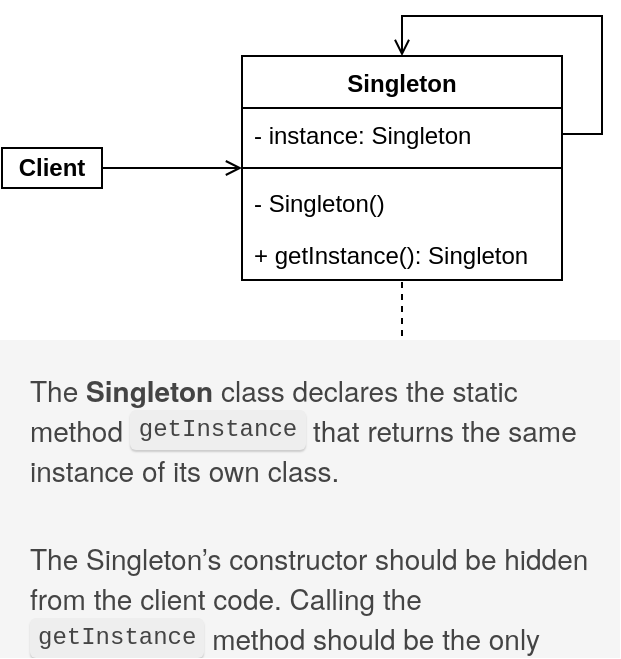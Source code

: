 <mxfile version="28.2.3" pages="5">
  <diagram id="KdSE2J40EWwMUwx4Qs2O" name="Singleton">
    <mxGraphModel dx="1240" dy="799" grid="1" gridSize="10" guides="1" tooltips="1" connect="1" arrows="1" fold="1" page="1" pageScale="1" pageWidth="900" pageHeight="1600" math="0" shadow="0">
      <root>
        <mxCell id="0" />
        <mxCell id="1" parent="0" />
        <mxCell id="AvMqp5Yw8GYI4uXTebXp-5" value="Singleton" style="swimlane;fontStyle=1;align=center;verticalAlign=top;childLayout=stackLayout;horizontal=1;startSize=26;horizontalStack=0;resizeParent=1;resizeParentMax=0;resizeLast=0;collapsible=1;marginBottom=0;whiteSpace=wrap;html=1;" vertex="1" parent="1">
          <mxGeometry x="340" y="280" width="160" height="112" as="geometry" />
        </mxCell>
        <mxCell id="AvMqp5Yw8GYI4uXTebXp-10" style="edgeStyle=orthogonalEdgeStyle;rounded=0;orthogonalLoop=1;jettySize=auto;html=1;endArrow=open;endFill=0;" edge="1" parent="AvMqp5Yw8GYI4uXTebXp-5" source="AvMqp5Yw8GYI4uXTebXp-6" target="AvMqp5Yw8GYI4uXTebXp-5">
          <mxGeometry relative="1" as="geometry">
            <Array as="points">
              <mxPoint x="180" y="39" />
              <mxPoint x="180" y="-20" />
              <mxPoint x="80" y="-20" />
            </Array>
          </mxGeometry>
        </mxCell>
        <mxCell id="AvMqp5Yw8GYI4uXTebXp-6" value="- instance: Singleton" style="text;strokeColor=none;fillColor=none;align=left;verticalAlign=top;spacingLeft=4;spacingRight=4;overflow=hidden;rotatable=0;points=[[0,0.5],[1,0.5]];portConstraint=eastwest;whiteSpace=wrap;html=1;" vertex="1" parent="AvMqp5Yw8GYI4uXTebXp-5">
          <mxGeometry y="26" width="160" height="26" as="geometry" />
        </mxCell>
        <mxCell id="AvMqp5Yw8GYI4uXTebXp-7" value="" style="line;strokeWidth=1;fillColor=none;align=left;verticalAlign=middle;spacingTop=-1;spacingLeft=3;spacingRight=3;rotatable=0;labelPosition=right;points=[];portConstraint=eastwest;strokeColor=inherit;" vertex="1" parent="AvMqp5Yw8GYI4uXTebXp-5">
          <mxGeometry y="52" width="160" height="8" as="geometry" />
        </mxCell>
        <mxCell id="AvMqp5Yw8GYI4uXTebXp-8" value="- Singleton()" style="text;strokeColor=none;fillColor=none;align=left;verticalAlign=top;spacingLeft=4;spacingRight=4;overflow=hidden;rotatable=0;points=[[0,0.5],[1,0.5]];portConstraint=eastwest;whiteSpace=wrap;html=1;" vertex="1" parent="AvMqp5Yw8GYI4uXTebXp-5">
          <mxGeometry y="60" width="160" height="26" as="geometry" />
        </mxCell>
        <mxCell id="AvMqp5Yw8GYI4uXTebXp-9" value="+ getInstance(): Singleton" style="text;strokeColor=none;fillColor=none;align=left;verticalAlign=top;spacingLeft=4;spacingRight=4;overflow=hidden;rotatable=0;points=[[0,0.5],[1,0.5]];portConstraint=eastwest;whiteSpace=wrap;html=1;" vertex="1" parent="AvMqp5Yw8GYI4uXTebXp-5">
          <mxGeometry y="86" width="160" height="26" as="geometry" />
        </mxCell>
        <mxCell id="pf--DzeuEkR69PJQJ0VW-2" style="edgeStyle=orthogonalEdgeStyle;rounded=0;orthogonalLoop=1;jettySize=auto;html=1;endArrow=open;endFill=0;" edge="1" parent="1" source="pf--DzeuEkR69PJQJ0VW-1" target="AvMqp5Yw8GYI4uXTebXp-5">
          <mxGeometry relative="1" as="geometry" />
        </mxCell>
        <mxCell id="pf--DzeuEkR69PJQJ0VW-1" value="&lt;b&gt;Client&lt;/b&gt;" style="html=1;whiteSpace=wrap;" vertex="1" parent="1">
          <mxGeometry x="220" y="326" width="50" height="20" as="geometry" />
        </mxCell>
        <mxCell id="ZHpcVGLYr2Zq8XDoRQ4J-2" style="edgeStyle=orthogonalEdgeStyle;rounded=0;orthogonalLoop=1;jettySize=auto;html=1;dashed=1;endArrow=none;endFill=0;" edge="1" parent="1" source="ZHpcVGLYr2Zq8XDoRQ4J-1" target="AvMqp5Yw8GYI4uXTebXp-9">
          <mxGeometry relative="1" as="geometry">
            <Array as="points">
              <mxPoint x="420" y="410" />
              <mxPoint x="420" y="410" />
            </Array>
          </mxGeometry>
        </mxCell>
        <mxCell id="ZHpcVGLYr2Zq8XDoRQ4J-1" value="&lt;b&gt;if&lt;/b&gt;(instance==&lt;b&gt;null&lt;/b&gt;) {&lt;div&gt;&amp;nbsp; //Note: if you&#39;re creating an&amp;nbsp; &amp;nbsp; //app with multithreading&amp;nbsp; &amp;nbsp; &amp;nbsp; &amp;nbsp; //support, you should place&amp;nbsp; &amp;nbsp; //a thread lock here.&lt;/div&gt;&lt;div&gt;&amp;nbsp; instance=&lt;b&gt;new &lt;/b&gt;Singleton()&lt;/div&gt;&lt;div&gt;}&lt;/div&gt;&lt;div&gt;&lt;b&gt;return &lt;/b&gt;instance&lt;/div&gt;" style="shape=note;whiteSpace=wrap;html=1;backgroundOutline=1;darkOpacity=0.05;size=16;align=left;" vertex="1" parent="1">
          <mxGeometry x="340" y="450" width="160" height="130" as="geometry" />
        </mxCell>
        <mxCell id="ZHpcVGLYr2Zq8XDoRQ4J-3" value="&lt;ol style=&quot;box-sizing: border-box; margin: 0px; padding: 0px; font-size: 14px; line-height: 20px; list-style: none; counter-reset: my-badass-counter 0; color: rgb(68, 68, 68); font-family: &amp;quot;PT Sans&amp;quot;, &amp;quot;Helvetica Neue&amp;quot;, Arial, sans-serif; font-style: normal; font-variant-ligatures: normal; font-variant-caps: normal; font-weight: 400; letter-spacing: normal; orphans: 2; text-align: left; text-indent: 0px; text-transform: none; widows: 2; word-spacing: 0px; -webkit-text-stroke-width: 0px; white-space: normal; background-color: rgb(255, 255, 255); text-decoration-thickness: initial; text-decoration-style: initial; text-decoration-color: initial;&quot;&gt;&lt;li style=&quot;box-sizing: border-box; left: 0px; top: 170px; width: 310px; margin: 0px; position: absolute; background: rgb(245, 245, 245); opacity: 1; transition: opacity 0.5s; padding: 15px;&quot; class=&quot;struct-li1&quot;&gt;&lt;p style=&quot;box-sizing: border-box; margin: 0px 0px 1.5rem;&quot;&gt;The&lt;span&gt;&amp;nbsp;&lt;/span&gt;&lt;strong style=&quot;box-sizing: border-box; font-weight: bolder;&quot;&gt;Singleton&lt;/strong&gt;&lt;span&gt;&amp;nbsp;&lt;/span&gt;class declares the static method&lt;span&gt;&amp;nbsp;&lt;/span&gt;&lt;code style=&quot;box-sizing: border-box; font-family: Menlo, &amp;quot;Fira Code&amp;quot;, Monaco, Consolas, &amp;quot;Courier New&amp;quot;, monospace; font-size: 0.75rem; line-height: 1.25rem; font-variant-ligatures: none; padding: 0px 0.25rem; color: rgb(68, 68, 68); border-radius: 3px; white-space: pre; vertical-align: text-top; background: rgb(238, 238, 238); word-break: keep-all; overflow-wrap: normal; display: inline-block; box-shadow: rgb(204, 204, 204) 0px 1px 1px;&quot;&gt;getInstance&lt;/code&gt;&lt;span&gt;&amp;nbsp;&lt;/span&gt;that returns the same instance of its own class.&lt;/p&gt;&lt;p style=&quot;box-sizing: border-box; margin: 1.5rem 0px 0px;&quot;&gt;The Singleton’s constructor should be hidden from the client code. Calling the&lt;span&gt;&amp;nbsp;&lt;/span&gt;&lt;code style=&quot;box-sizing: border-box; font-family: Menlo, &amp;quot;Fira Code&amp;quot;, Monaco, Consolas, &amp;quot;Courier New&amp;quot;, monospace; font-size: 0.75rem; line-height: 1.25rem; font-variant-ligatures: none; padding: 0px 0.25rem; color: rgb(68, 68, 68); border-radius: 3px; white-space: pre; vertical-align: text-top; background: rgb(238, 238, 238); word-break: keep-all; overflow-wrap: normal; display: inline-block; box-shadow: rgb(204, 204, 204) 0px 1px 1px;&quot;&gt;getInstance&lt;/code&gt;&lt;span&gt;&amp;nbsp;&lt;/span&gt;method should be the only way of getting the Singleton object.&lt;/p&gt;&lt;/li&gt;&lt;/ol&gt;" style="text;whiteSpace=wrap;html=1;" vertex="1" parent="1">
          <mxGeometry x="260" y="520" width="30" height="20" as="geometry" />
        </mxCell>
      </root>
    </mxGraphModel>
  </diagram>
  <diagram name="Factory Method" id="1bSf70Xb57m88bU0hGH6">
    <mxGraphModel dx="1488" dy="959" grid="1" gridSize="10" guides="1" tooltips="1" connect="1" arrows="1" fold="1" page="1" pageScale="1" pageWidth="900" pageHeight="1600" math="0" shadow="0">
      <root>
        <mxCell id="0" />
        <mxCell id="1" parent="0" />
        <mxCell id="4KdJjeXR975HyZ6SooDI-1" value="Creator" style="swimlane;fontStyle=1;align=center;verticalAlign=top;childLayout=stackLayout;horizontal=1;startSize=26;horizontalStack=0;resizeParent=1;resizeParentMax=0;resizeLast=0;collapsible=1;marginBottom=0;whiteSpace=wrap;html=1;" parent="1" vertex="1">
          <mxGeometry x="320" y="370" width="160" height="112" as="geometry" />
        </mxCell>
        <mxCell id="4KdJjeXR975HyZ6SooDI-2" value="..." style="text;strokeColor=none;fillColor=none;align=left;verticalAlign=top;spacingLeft=4;spacingRight=4;overflow=hidden;rotatable=0;points=[[0,0.5],[1,0.5]];portConstraint=eastwest;whiteSpace=wrap;html=1;" parent="4KdJjeXR975HyZ6SooDI-1" vertex="1">
          <mxGeometry y="26" width="160" height="26" as="geometry" />
        </mxCell>
        <mxCell id="4KdJjeXR975HyZ6SooDI-3" value="" style="line;strokeWidth=1;fillColor=none;align=left;verticalAlign=middle;spacingTop=-1;spacingLeft=3;spacingRight=3;rotatable=0;labelPosition=right;points=[];portConstraint=eastwest;strokeColor=inherit;" parent="4KdJjeXR975HyZ6SooDI-1" vertex="1">
          <mxGeometry y="52" width="160" height="8" as="geometry" />
        </mxCell>
        <mxCell id="4KdJjeXR975HyZ6SooDI-4" value="+ someOperation()" style="text;strokeColor=none;fillColor=none;align=left;verticalAlign=top;spacingLeft=4;spacingRight=4;overflow=hidden;rotatable=0;points=[[0,0.5],[1,0.5]];portConstraint=eastwest;whiteSpace=wrap;html=1;" parent="4KdJjeXR975HyZ6SooDI-1" vertex="1">
          <mxGeometry y="60" width="160" height="26" as="geometry" />
        </mxCell>
        <mxCell id="4KdJjeXR975HyZ6SooDI-5" value="+ createProduct(): Product" style="text;strokeColor=none;fillColor=none;align=left;verticalAlign=top;spacingLeft=4;spacingRight=4;overflow=hidden;rotatable=0;points=[[0,0.5],[1,0.5]];portConstraint=eastwest;whiteSpace=wrap;html=1;" parent="4KdJjeXR975HyZ6SooDI-1" vertex="1">
          <mxGeometry y="86" width="160" height="26" as="geometry" />
        </mxCell>
        <mxCell id="4KdJjeXR975HyZ6SooDI-6" value="&lt;p style=&quot;margin:0px;margin-top:4px;text-align:center;&quot;&gt;&lt;i&gt;&amp;lt;&amp;lt;Interface&amp;gt;&amp;gt;&lt;/i&gt;&lt;br&gt;&lt;b&gt;Product&lt;/b&gt;&lt;/p&gt;&lt;hr size=&quot;1&quot; style=&quot;border-style:solid;&quot;&gt;&lt;p style=&quot;margin:0px;margin-left:4px;&quot;&gt;+ doStuff()&lt;/p&gt;" style="verticalAlign=top;align=left;overflow=fill;html=1;whiteSpace=wrap;" parent="1" vertex="1">
          <mxGeometry x="670" y="374" width="80" height="70" as="geometry" />
        </mxCell>
        <mxCell id="4KdJjeXR975HyZ6SooDI-7" style="edgeStyle=orthogonalEdgeStyle;rounded=0;orthogonalLoop=1;jettySize=auto;html=1;endArrow=block;endFill=0;" parent="1" source="4KdJjeXR975HyZ6SooDI-8" target="4KdJjeXR975HyZ6SooDI-1" edge="1">
          <mxGeometry relative="1" as="geometry" />
        </mxCell>
        <mxCell id="4KdJjeXR975HyZ6SooDI-8" value="ConcreteCreatorA" style="swimlane;fontStyle=1;align=center;verticalAlign=top;childLayout=stackLayout;horizontal=1;startSize=26;horizontalStack=0;resizeParent=1;resizeParentMax=0;resizeLast=0;collapsible=1;marginBottom=0;whiteSpace=wrap;html=1;" parent="1" vertex="1">
          <mxGeometry x="205" y="560" width="160" height="86" as="geometry" />
        </mxCell>
        <mxCell id="4KdJjeXR975HyZ6SooDI-9" value="..." style="text;strokeColor=none;fillColor=none;align=left;verticalAlign=top;spacingLeft=4;spacingRight=4;overflow=hidden;rotatable=0;points=[[0,0.5],[1,0.5]];portConstraint=eastwest;whiteSpace=wrap;html=1;" parent="4KdJjeXR975HyZ6SooDI-8" vertex="1">
          <mxGeometry y="26" width="160" height="26" as="geometry" />
        </mxCell>
        <mxCell id="4KdJjeXR975HyZ6SooDI-10" value="" style="line;strokeWidth=1;fillColor=none;align=left;verticalAlign=middle;spacingTop=-1;spacingLeft=3;spacingRight=3;rotatable=0;labelPosition=right;points=[];portConstraint=eastwest;strokeColor=inherit;" parent="4KdJjeXR975HyZ6SooDI-8" vertex="1">
          <mxGeometry y="52" width="160" height="8" as="geometry" />
        </mxCell>
        <mxCell id="4KdJjeXR975HyZ6SooDI-11" value="+ createProduct(): Product" style="text;strokeColor=none;fillColor=none;align=left;verticalAlign=top;spacingLeft=4;spacingRight=4;overflow=hidden;rotatable=0;points=[[0,0.5],[1,0.5]];portConstraint=eastwest;whiteSpace=wrap;html=1;" parent="4KdJjeXR975HyZ6SooDI-8" vertex="1">
          <mxGeometry y="60" width="160" height="26" as="geometry" />
        </mxCell>
        <mxCell id="4KdJjeXR975HyZ6SooDI-12" style="edgeStyle=orthogonalEdgeStyle;rounded=0;orthogonalLoop=1;jettySize=auto;html=1;endArrow=block;endFill=0;" parent="1" source="4KdJjeXR975HyZ6SooDI-13" target="4KdJjeXR975HyZ6SooDI-1" edge="1">
          <mxGeometry relative="1" as="geometry" />
        </mxCell>
        <mxCell id="4KdJjeXR975HyZ6SooDI-13" value="ConcreteCreatorB" style="swimlane;fontStyle=1;align=center;verticalAlign=top;childLayout=stackLayout;horizontal=1;startSize=26;horizontalStack=0;resizeParent=1;resizeParentMax=0;resizeLast=0;collapsible=1;marginBottom=0;whiteSpace=wrap;html=1;" parent="1" vertex="1">
          <mxGeometry x="435" y="560" width="160" height="86" as="geometry" />
        </mxCell>
        <mxCell id="4KdJjeXR975HyZ6SooDI-14" value="..." style="text;strokeColor=none;fillColor=none;align=left;verticalAlign=top;spacingLeft=4;spacingRight=4;overflow=hidden;rotatable=0;points=[[0,0.5],[1,0.5]];portConstraint=eastwest;whiteSpace=wrap;html=1;" parent="4KdJjeXR975HyZ6SooDI-13" vertex="1">
          <mxGeometry y="26" width="160" height="26" as="geometry" />
        </mxCell>
        <mxCell id="4KdJjeXR975HyZ6SooDI-15" value="" style="line;strokeWidth=1;fillColor=none;align=left;verticalAlign=middle;spacingTop=-1;spacingLeft=3;spacingRight=3;rotatable=0;labelPosition=right;points=[];portConstraint=eastwest;strokeColor=inherit;" parent="4KdJjeXR975HyZ6SooDI-13" vertex="1">
          <mxGeometry y="52" width="160" height="8" as="geometry" />
        </mxCell>
        <mxCell id="4KdJjeXR975HyZ6SooDI-16" value="+ createProduct(): Product" style="text;strokeColor=none;fillColor=none;align=left;verticalAlign=top;spacingLeft=4;spacingRight=4;overflow=hidden;rotatable=0;points=[[0,0.5],[1,0.5]];portConstraint=eastwest;whiteSpace=wrap;html=1;" parent="4KdJjeXR975HyZ6SooDI-13" vertex="1">
          <mxGeometry y="60" width="160" height="26" as="geometry" />
        </mxCell>
        <mxCell id="4KdJjeXR975HyZ6SooDI-17" style="edgeStyle=orthogonalEdgeStyle;rounded=0;orthogonalLoop=1;jettySize=auto;html=1;endArrow=block;endFill=0;dashed=1;" parent="1" source="4KdJjeXR975HyZ6SooDI-18" target="4KdJjeXR975HyZ6SooDI-6" edge="1">
          <mxGeometry relative="1" as="geometry" />
        </mxCell>
        <mxCell id="4KdJjeXR975HyZ6SooDI-18" value="&lt;b&gt;Concrete&lt;/b&gt;&lt;div&gt;&lt;b&gt;ProductA&lt;/b&gt;&lt;/div&gt;" style="html=1;whiteSpace=wrap;" parent="1" vertex="1">
          <mxGeometry x="610" y="490" width="70" height="50" as="geometry" />
        </mxCell>
        <mxCell id="4KdJjeXR975HyZ6SooDI-19" style="edgeStyle=orthogonalEdgeStyle;rounded=0;orthogonalLoop=1;jettySize=auto;html=1;endArrow=block;endFill=0;dashed=1;" parent="1" source="4KdJjeXR975HyZ6SooDI-20" target="4KdJjeXR975HyZ6SooDI-6" edge="1">
          <mxGeometry relative="1" as="geometry" />
        </mxCell>
        <mxCell id="4KdJjeXR975HyZ6SooDI-20" value="&lt;b&gt;Concrete&lt;/b&gt;&lt;div&gt;&lt;b&gt;ProductB&lt;/b&gt;&lt;/div&gt;" style="html=1;whiteSpace=wrap;" parent="1" vertex="1">
          <mxGeometry x="730" y="490" width="70" height="50" as="geometry" />
        </mxCell>
        <mxCell id="4KdJjeXR975HyZ6SooDI-21" style="edgeStyle=orthogonalEdgeStyle;rounded=0;orthogonalLoop=1;jettySize=auto;html=1;endArrow=open;endFill=0;dashed=1;" parent="1" source="4KdJjeXR975HyZ6SooDI-2" target="4KdJjeXR975HyZ6SooDI-6" edge="1">
          <mxGeometry relative="1" as="geometry" />
        </mxCell>
        <mxCell id="4KdJjeXR975HyZ6SooDI-22" style="edgeStyle=orthogonalEdgeStyle;rounded=0;orthogonalLoop=1;jettySize=auto;html=1;endArrow=none;endFill=0;dashed=1;" parent="1" source="4KdJjeXR975HyZ6SooDI-23" target="4KdJjeXR975HyZ6SooDI-8" edge="1">
          <mxGeometry relative="1" as="geometry">
            <Array as="points">
              <mxPoint x="285" y="660" />
              <mxPoint x="285" y="660" />
            </Array>
          </mxGeometry>
        </mxCell>
        <mxCell id="4KdJjeXR975HyZ6SooDI-23" value="&lt;b&gt;return new &lt;/b&gt;ConcreteProductA" style="shape=note;whiteSpace=wrap;html=1;backgroundOutline=1;darkOpacity=0.05;size=16;align=left;" parent="1" vertex="1">
          <mxGeometry x="190" y="690" width="190" height="30" as="geometry" />
        </mxCell>
        <mxCell id="4KdJjeXR975HyZ6SooDI-24" value="Product p=createProduct()&lt;div&gt;p.doStuff()&lt;/div&gt;" style="shape=note;whiteSpace=wrap;html=1;backgroundOutline=1;darkOpacity=0.05;size=16;align=left;" parent="1" vertex="1">
          <mxGeometry x="100" y="290" width="190" height="30" as="geometry" />
        </mxCell>
        <mxCell id="4KdJjeXR975HyZ6SooDI-25" style="edgeStyle=orthogonalEdgeStyle;rounded=0;orthogonalLoop=1;jettySize=auto;html=1;endArrow=none;endFill=0;dashed=1;" parent="1" source="4KdJjeXR975HyZ6SooDI-1" target="4KdJjeXR975HyZ6SooDI-24" edge="1">
          <mxGeometry relative="1" as="geometry">
            <mxPoint x="160" y="414" as="sourcePoint" />
            <mxPoint x="160" y="370" as="targetPoint" />
            <Array as="points" />
          </mxGeometry>
        </mxCell>
      </root>
    </mxGraphModel>
  </diagram>
  <diagram id="im_RlV2jzZaO9WfDk8jA" name="Abstract Factory">
    <mxGraphModel dx="1488" dy="959" grid="1" gridSize="10" guides="1" tooltips="1" connect="1" arrows="1" fold="1" page="1" pageScale="1" pageWidth="900" pageHeight="1600" math="0" shadow="0">
      <root>
        <mxCell id="0" />
        <mxCell id="1" parent="0" />
        <mxCell id="mR7JCbcrv7CRC_GbpSjp-1" style="edgeStyle=orthogonalEdgeStyle;rounded=0;orthogonalLoop=1;jettySize=auto;html=1;endArrow=open;endFill=0;dashed=1;" edge="1" parent="1" source="mR7JCbcrv7CRC_GbpSjp-3" target="mR7JCbcrv7CRC_GbpSjp-28">
          <mxGeometry relative="1" as="geometry">
            <Array as="points">
              <mxPoint x="395" y="300" />
            </Array>
          </mxGeometry>
        </mxCell>
        <mxCell id="mR7JCbcrv7CRC_GbpSjp-2" style="edgeStyle=orthogonalEdgeStyle;rounded=0;orthogonalLoop=1;jettySize=auto;html=1;endArrow=block;endFill=0;dashed=1;" edge="1" parent="1" source="mR7JCbcrv7CRC_GbpSjp-3" target="mR7JCbcrv7CRC_GbpSjp-16">
          <mxGeometry relative="1" as="geometry" />
        </mxCell>
        <mxCell id="mR7JCbcrv7CRC_GbpSjp-3" value="ConcreteFactory1" style="swimlane;fontStyle=1;align=center;verticalAlign=top;childLayout=stackLayout;horizontal=1;startSize=26;horizontalStack=0;resizeParent=1;resizeParentMax=0;resizeLast=0;collapsible=1;marginBottom=0;whiteSpace=wrap;html=1;" vertex="1" parent="1">
          <mxGeometry x="520" y="260" width="180" height="112" as="geometry" />
        </mxCell>
        <mxCell id="mR7JCbcrv7CRC_GbpSjp-4" value="..." style="text;strokeColor=none;fillColor=none;align=left;verticalAlign=top;spacingLeft=4;spacingRight=4;overflow=hidden;rotatable=0;points=[[0,0.5],[1,0.5]];portConstraint=eastwest;whiteSpace=wrap;html=1;" vertex="1" parent="mR7JCbcrv7CRC_GbpSjp-3">
          <mxGeometry y="26" width="180" height="26" as="geometry" />
        </mxCell>
        <mxCell id="mR7JCbcrv7CRC_GbpSjp-5" value="" style="line;strokeWidth=1;fillColor=none;align=left;verticalAlign=middle;spacingTop=-1;spacingLeft=3;spacingRight=3;rotatable=0;labelPosition=right;points=[];portConstraint=eastwest;strokeColor=inherit;" vertex="1" parent="mR7JCbcrv7CRC_GbpSjp-3">
          <mxGeometry y="52" width="180" height="8" as="geometry" />
        </mxCell>
        <mxCell id="mR7JCbcrv7CRC_GbpSjp-6" value="+ createProductA(): ProductA" style="text;strokeColor=none;fillColor=none;align=left;verticalAlign=top;spacingLeft=4;spacingRight=4;overflow=hidden;rotatable=0;points=[[0,0.5],[1,0.5]];portConstraint=eastwest;whiteSpace=wrap;html=1;" vertex="1" parent="mR7JCbcrv7CRC_GbpSjp-3">
          <mxGeometry y="60" width="180" height="26" as="geometry" />
        </mxCell>
        <mxCell id="mR7JCbcrv7CRC_GbpSjp-7" value="+ createProductB(): ProductB" style="text;strokeColor=none;fillColor=none;align=left;verticalAlign=top;spacingLeft=4;spacingRight=4;overflow=hidden;rotatable=0;points=[[0,0.5],[1,0.5]];portConstraint=eastwest;whiteSpace=wrap;html=1;" vertex="1" parent="mR7JCbcrv7CRC_GbpSjp-3">
          <mxGeometry y="86" width="180" height="26" as="geometry" />
        </mxCell>
        <mxCell id="mR7JCbcrv7CRC_GbpSjp-8" style="edgeStyle=orthogonalEdgeStyle;rounded=0;orthogonalLoop=1;jettySize=auto;html=1;endArrow=open;endFill=0;dashed=1;" edge="1" parent="1" source="mR7JCbcrv7CRC_GbpSjp-11" target="mR7JCbcrv7CRC_GbpSjp-32">
          <mxGeometry relative="1" as="geometry">
            <Array as="points">
              <mxPoint x="395" y="626" />
            </Array>
          </mxGeometry>
        </mxCell>
        <mxCell id="mR7JCbcrv7CRC_GbpSjp-9" style="edgeStyle=orthogonalEdgeStyle;rounded=0;orthogonalLoop=1;jettySize=auto;html=1;endArrow=open;endFill=0;dashed=1;" edge="1" parent="1" source="mR7JCbcrv7CRC_GbpSjp-11" target="mR7JCbcrv7CRC_GbpSjp-30">
          <mxGeometry relative="1" as="geometry">
            <Array as="points">
              <mxPoint x="295" y="626" />
            </Array>
          </mxGeometry>
        </mxCell>
        <mxCell id="mR7JCbcrv7CRC_GbpSjp-10" style="edgeStyle=orthogonalEdgeStyle;rounded=0;orthogonalLoop=1;jettySize=auto;html=1;endArrow=block;endFill=0;dashed=1;" edge="1" parent="1" source="mR7JCbcrv7CRC_GbpSjp-11" target="mR7JCbcrv7CRC_GbpSjp-16">
          <mxGeometry relative="1" as="geometry" />
        </mxCell>
        <mxCell id="mR7JCbcrv7CRC_GbpSjp-11" value="ConcreteFactory2" style="swimlane;fontStyle=1;align=center;verticalAlign=top;childLayout=stackLayout;horizontal=1;startSize=26;horizontalStack=0;resizeParent=1;resizeParentMax=0;resizeLast=0;collapsible=1;marginBottom=0;whiteSpace=wrap;html=1;" vertex="1" parent="1">
          <mxGeometry x="520" y="570" width="180" height="112" as="geometry" />
        </mxCell>
        <mxCell id="mR7JCbcrv7CRC_GbpSjp-12" value="..." style="text;strokeColor=none;fillColor=none;align=left;verticalAlign=top;spacingLeft=4;spacingRight=4;overflow=hidden;rotatable=0;points=[[0,0.5],[1,0.5]];portConstraint=eastwest;whiteSpace=wrap;html=1;" vertex="1" parent="mR7JCbcrv7CRC_GbpSjp-11">
          <mxGeometry y="26" width="180" height="26" as="geometry" />
        </mxCell>
        <mxCell id="mR7JCbcrv7CRC_GbpSjp-13" value="" style="line;strokeWidth=1;fillColor=none;align=left;verticalAlign=middle;spacingTop=-1;spacingLeft=3;spacingRight=3;rotatable=0;labelPosition=right;points=[];portConstraint=eastwest;strokeColor=inherit;" vertex="1" parent="mR7JCbcrv7CRC_GbpSjp-11">
          <mxGeometry y="52" width="180" height="8" as="geometry" />
        </mxCell>
        <mxCell id="mR7JCbcrv7CRC_GbpSjp-14" value="+ createProductA(): ProductA" style="text;strokeColor=none;fillColor=none;align=left;verticalAlign=top;spacingLeft=4;spacingRight=4;overflow=hidden;rotatable=0;points=[[0,0.5],[1,0.5]];portConstraint=eastwest;whiteSpace=wrap;html=1;" vertex="1" parent="mR7JCbcrv7CRC_GbpSjp-11">
          <mxGeometry y="60" width="180" height="26" as="geometry" />
        </mxCell>
        <mxCell id="mR7JCbcrv7CRC_GbpSjp-15" value="+ createProductB(): ProductB" style="text;strokeColor=none;fillColor=none;align=left;verticalAlign=top;spacingLeft=4;spacingRight=4;overflow=hidden;rotatable=0;points=[[0,0.5],[1,0.5]];portConstraint=eastwest;whiteSpace=wrap;html=1;" vertex="1" parent="mR7JCbcrv7CRC_GbpSjp-11">
          <mxGeometry y="86" width="180" height="26" as="geometry" />
        </mxCell>
        <mxCell id="mR7JCbcrv7CRC_GbpSjp-16" value="&lt;p style=&quot;margin:0px;margin-top:4px;text-align:center;&quot;&gt;&lt;i&gt;&amp;lt;&amp;lt;Interface&amp;gt;&amp;gt;&lt;/i&gt;&lt;br&gt;&lt;b&gt;AbstractFactory&lt;/b&gt;&lt;/p&gt;&lt;hr size=&quot;1&quot; style=&quot;border-style:solid;&quot;&gt;&lt;p style=&quot;margin:0px;margin-left:4px;&quot;&gt;&lt;/p&gt;&lt;p style=&quot;margin:0px;margin-left:4px;&quot;&gt;+ createProductA(): ProductA&lt;/p&gt;&lt;p style=&quot;margin:0px;margin-left:4px;&quot;&gt;+ createProductB(): ProductB&lt;/p&gt;" style="verticalAlign=top;align=left;overflow=fill;html=1;whiteSpace=wrap;" vertex="1" parent="1">
          <mxGeometry x="520" y="421" width="180" height="90" as="geometry" />
        </mxCell>
        <mxCell id="mR7JCbcrv7CRC_GbpSjp-17" style="edgeStyle=orthogonalEdgeStyle;rounded=0;orthogonalLoop=1;jettySize=auto;html=1;endArrow=open;endFill=0;" edge="1" parent="1" source="mR7JCbcrv7CRC_GbpSjp-18" target="mR7JCbcrv7CRC_GbpSjp-16">
          <mxGeometry relative="1" as="geometry" />
        </mxCell>
        <mxCell id="mR7JCbcrv7CRC_GbpSjp-18" value="Client" style="swimlane;fontStyle=1;align=center;verticalAlign=top;childLayout=stackLayout;horizontal=1;startSize=26;horizontalStack=0;resizeParent=1;resizeParentMax=0;resizeLast=0;collapsible=1;marginBottom=0;whiteSpace=wrap;html=1;" vertex="1" parent="1">
          <mxGeometry x="770" y="410" width="180" height="112" as="geometry" />
        </mxCell>
        <mxCell id="mR7JCbcrv7CRC_GbpSjp-19" value="- factory: AbstractFactory" style="text;strokeColor=none;fillColor=none;align=left;verticalAlign=top;spacingLeft=4;spacingRight=4;overflow=hidden;rotatable=0;points=[[0,0.5],[1,0.5]];portConstraint=eastwest;whiteSpace=wrap;html=1;" vertex="1" parent="mR7JCbcrv7CRC_GbpSjp-18">
          <mxGeometry y="26" width="180" height="26" as="geometry" />
        </mxCell>
        <mxCell id="mR7JCbcrv7CRC_GbpSjp-20" value="" style="line;strokeWidth=1;fillColor=none;align=left;verticalAlign=middle;spacingTop=-1;spacingLeft=3;spacingRight=3;rotatable=0;labelPosition=right;points=[];portConstraint=eastwest;strokeColor=inherit;" vertex="1" parent="mR7JCbcrv7CRC_GbpSjp-18">
          <mxGeometry y="52" width="180" height="8" as="geometry" />
        </mxCell>
        <mxCell id="mR7JCbcrv7CRC_GbpSjp-21" value="+ Client(f: AbstractFactory)" style="text;strokeColor=none;fillColor=none;align=left;verticalAlign=top;spacingLeft=4;spacingRight=4;overflow=hidden;rotatable=0;points=[[0,0.5],[1,0.5]];portConstraint=eastwest;whiteSpace=wrap;html=1;" vertex="1" parent="mR7JCbcrv7CRC_GbpSjp-18">
          <mxGeometry y="60" width="180" height="26" as="geometry" />
        </mxCell>
        <mxCell id="mR7JCbcrv7CRC_GbpSjp-22" value="+ someOperation()" style="text;strokeColor=none;fillColor=none;align=left;verticalAlign=top;spacingLeft=4;spacingRight=4;overflow=hidden;rotatable=0;points=[[0,0.5],[1,0.5]];portConstraint=eastwest;whiteSpace=wrap;html=1;" vertex="1" parent="mR7JCbcrv7CRC_GbpSjp-18">
          <mxGeometry y="86" width="180" height="26" as="geometry" />
        </mxCell>
        <mxCell id="mR7JCbcrv7CRC_GbpSjp-23" style="edgeStyle=orthogonalEdgeStyle;rounded=0;orthogonalLoop=1;jettySize=auto;html=1;dashed=1;endArrow=none;endFill=0;" edge="1" parent="1" source="mR7JCbcrv7CRC_GbpSjp-24" target="mR7JCbcrv7CRC_GbpSjp-18">
          <mxGeometry relative="1" as="geometry" />
        </mxCell>
        <mxCell id="mR7JCbcrv7CRC_GbpSjp-24" value="ProductA pa=factory.createProductA()" style="shape=note;whiteSpace=wrap;html=1;backgroundOutline=1;darkOpacity=0.05;size=16;align=left;" vertex="1" parent="1">
          <mxGeometry x="747.5" y="590" width="225" height="30" as="geometry" />
        </mxCell>
        <mxCell id="mR7JCbcrv7CRC_GbpSjp-25" style="edgeStyle=orthogonalEdgeStyle;rounded=0;orthogonalLoop=1;jettySize=auto;html=1;endArrow=block;endFill=0;" edge="1" parent="1" source="mR7JCbcrv7CRC_GbpSjp-26" target="mR7JCbcrv7CRC_GbpSjp-33">
          <mxGeometry relative="1" as="geometry" />
        </mxCell>
        <mxCell id="mR7JCbcrv7CRC_GbpSjp-26" value="&lt;b&gt;Concrete&lt;/b&gt;&lt;div&gt;&lt;b&gt;ProductA1&lt;/b&gt;&lt;/div&gt;" style="html=1;whiteSpace=wrap;" vertex="1" parent="1">
          <mxGeometry x="260" y="352" width="70" height="48" as="geometry" />
        </mxCell>
        <mxCell id="mR7JCbcrv7CRC_GbpSjp-27" style="edgeStyle=orthogonalEdgeStyle;rounded=0;orthogonalLoop=1;jettySize=auto;html=1;endArrow=block;endFill=0;" edge="1" parent="1" source="mR7JCbcrv7CRC_GbpSjp-28" target="mR7JCbcrv7CRC_GbpSjp-34">
          <mxGeometry relative="1" as="geometry" />
        </mxCell>
        <mxCell id="mR7JCbcrv7CRC_GbpSjp-28" value="&lt;b&gt;Concrete&lt;/b&gt;&lt;div&gt;&lt;b&gt;ProductB1&lt;/b&gt;&lt;/div&gt;" style="html=1;whiteSpace=wrap;" vertex="1" parent="1">
          <mxGeometry x="360" y="352" width="70" height="48" as="geometry" />
        </mxCell>
        <mxCell id="mR7JCbcrv7CRC_GbpSjp-29" style="edgeStyle=orthogonalEdgeStyle;rounded=0;orthogonalLoop=1;jettySize=auto;html=1;endArrow=block;endFill=0;" edge="1" parent="1" source="mR7JCbcrv7CRC_GbpSjp-30" target="mR7JCbcrv7CRC_GbpSjp-33">
          <mxGeometry relative="1" as="geometry" />
        </mxCell>
        <mxCell id="mR7JCbcrv7CRC_GbpSjp-30" value="&lt;b&gt;Concrete&lt;/b&gt;&lt;div&gt;&lt;b&gt;ProductA2&lt;/b&gt;&lt;/div&gt;" style="html=1;whiteSpace=wrap;" vertex="1" parent="1">
          <mxGeometry x="260" y="522" width="70" height="48" as="geometry" />
        </mxCell>
        <mxCell id="mR7JCbcrv7CRC_GbpSjp-31" style="edgeStyle=orthogonalEdgeStyle;rounded=0;orthogonalLoop=1;jettySize=auto;html=1;endArrow=block;endFill=0;" edge="1" parent="1" source="mR7JCbcrv7CRC_GbpSjp-32" target="mR7JCbcrv7CRC_GbpSjp-34">
          <mxGeometry relative="1" as="geometry" />
        </mxCell>
        <mxCell id="mR7JCbcrv7CRC_GbpSjp-32" value="&lt;b&gt;Concrete&lt;/b&gt;&lt;div&gt;&lt;b&gt;ProductB2&lt;/b&gt;&lt;/div&gt;" style="html=1;whiteSpace=wrap;" vertex="1" parent="1">
          <mxGeometry x="360" y="522" width="70" height="48" as="geometry" />
        </mxCell>
        <mxCell id="mR7JCbcrv7CRC_GbpSjp-33" value="&lt;div&gt;&lt;b&gt;Abstract&lt;/b&gt;&lt;/div&gt;&lt;div&gt;&lt;b&gt;ProductA1&lt;/b&gt;&lt;/div&gt;" style="html=1;whiteSpace=wrap;" vertex="1" parent="1">
          <mxGeometry x="260" y="439" width="70" height="48" as="geometry" />
        </mxCell>
        <mxCell id="mR7JCbcrv7CRC_GbpSjp-34" value="&lt;div&gt;&lt;b&gt;Abstract&lt;/b&gt;&lt;/div&gt;&lt;div&gt;&lt;b&gt;ProductA1&lt;/b&gt;&lt;/div&gt;" style="html=1;whiteSpace=wrap;" vertex="1" parent="1">
          <mxGeometry x="360" y="439" width="70" height="48" as="geometry" />
        </mxCell>
        <mxCell id="mR7JCbcrv7CRC_GbpSjp-35" style="edgeStyle=orthogonalEdgeStyle;rounded=0;orthogonalLoop=1;jettySize=auto;html=1;endArrow=none;endFill=0;dashed=1;" edge="1" parent="1" source="mR7JCbcrv7CRC_GbpSjp-36" target="mR7JCbcrv7CRC_GbpSjp-14">
          <mxGeometry relative="1" as="geometry" />
        </mxCell>
        <mxCell id="mR7JCbcrv7CRC_GbpSjp-36" value="&lt;b&gt;return new &lt;/b&gt;ConcreteProductA2()" style="shape=note;whiteSpace=wrap;html=1;backgroundOutline=1;darkOpacity=0.05;size=16;align=left;" vertex="1" parent="1">
          <mxGeometry x="300" y="652" width="130" height="30" as="geometry" />
        </mxCell>
        <mxCell id="mR7JCbcrv7CRC_GbpSjp-37" style="edgeStyle=orthogonalEdgeStyle;rounded=0;orthogonalLoop=1;jettySize=auto;html=1;endArrow=open;endFill=0;dashed=1;" edge="1" parent="1" source="mR7JCbcrv7CRC_GbpSjp-4" target="mR7JCbcrv7CRC_GbpSjp-26">
          <mxGeometry relative="1" as="geometry">
            <Array as="points">
              <mxPoint x="295" y="300" />
            </Array>
          </mxGeometry>
        </mxCell>
      </root>
    </mxGraphModel>
  </diagram>
  <diagram id="yeQGh5bAMcum7eHUPtbY" name="Builder">
    <mxGraphModel dx="1488" dy="959" grid="1" gridSize="10" guides="1" tooltips="1" connect="1" arrows="1" fold="1" page="1" pageScale="1" pageWidth="900" pageHeight="1600" math="0" shadow="0">
      <root>
        <mxCell id="0" />
        <mxCell id="1" parent="0" />
        <mxCell id="iEWexZIeZFKieWrtatEm-1" style="edgeStyle=orthogonalEdgeStyle;rounded=0;orthogonalLoop=1;jettySize=auto;html=1;endArrow=open;endFill=0;" parent="1" source="iEWexZIeZFKieWrtatEm-2" target="iEWexZIeZFKieWrtatEm-4" edge="1">
          <mxGeometry relative="1" as="geometry" />
        </mxCell>
        <mxCell id="iEWexZIeZFKieWrtatEm-2" value="&lt;b&gt;Client&lt;/b&gt;" style="html=1;whiteSpace=wrap;" parent="1" vertex="1">
          <mxGeometry x="370" y="470" width="60" height="30" as="geometry" />
        </mxCell>
        <mxCell id="iEWexZIeZFKieWrtatEm-3" style="edgeStyle=orthogonalEdgeStyle;rounded=0;orthogonalLoop=1;jettySize=auto;html=1;endArrow=open;endFill=0;" parent="1" source="iEWexZIeZFKieWrtatEm-4" target="iEWexZIeZFKieWrtatEm-10" edge="1">
          <mxGeometry relative="1" as="geometry" />
        </mxCell>
        <mxCell id="iEWexZIeZFKieWrtatEm-4" value="Director" style="swimlane;fontStyle=1;align=center;verticalAlign=top;childLayout=stackLayout;horizontal=1;startSize=26;horizontalStack=0;resizeParent=1;resizeParentMax=0;resizeLast=0;collapsible=1;marginBottom=0;whiteSpace=wrap;html=1;" parent="1" vertex="1">
          <mxGeometry x="550" y="538" width="160" height="138" as="geometry" />
        </mxCell>
        <mxCell id="iEWexZIeZFKieWrtatEm-5" value="- builder: Builder" style="text;strokeColor=none;fillColor=none;align=left;verticalAlign=top;spacingLeft=4;spacingRight=4;overflow=hidden;rotatable=0;points=[[0,0.5],[1,0.5]];portConstraint=eastwest;whiteSpace=wrap;html=1;" parent="iEWexZIeZFKieWrtatEm-4" vertex="1">
          <mxGeometry y="26" width="160" height="26" as="geometry" />
        </mxCell>
        <mxCell id="iEWexZIeZFKieWrtatEm-6" value="" style="line;strokeWidth=1;fillColor=none;align=left;verticalAlign=middle;spacingTop=-1;spacingLeft=3;spacingRight=3;rotatable=0;labelPosition=right;points=[];portConstraint=eastwest;strokeColor=inherit;" parent="iEWexZIeZFKieWrtatEm-4" vertex="1">
          <mxGeometry y="52" width="160" height="8" as="geometry" />
        </mxCell>
        <mxCell id="iEWexZIeZFKieWrtatEm-7" value="+ Director(builder)" style="text;strokeColor=none;fillColor=none;align=left;verticalAlign=top;spacingLeft=4;spacingRight=4;overflow=hidden;rotatable=0;points=[[0,0.5],[1,0.5]];portConstraint=eastwest;whiteSpace=wrap;html=1;" parent="iEWexZIeZFKieWrtatEm-4" vertex="1">
          <mxGeometry y="60" width="160" height="26" as="geometry" />
        </mxCell>
        <mxCell id="iEWexZIeZFKieWrtatEm-8" value="+ changeBuilder(builder)" style="text;strokeColor=none;fillColor=none;align=left;verticalAlign=top;spacingLeft=4;spacingRight=4;overflow=hidden;rotatable=0;points=[[0,0.5],[1,0.5]];portConstraint=eastwest;whiteSpace=wrap;html=1;" parent="iEWexZIeZFKieWrtatEm-4" vertex="1">
          <mxGeometry y="86" width="160" height="26" as="geometry" />
        </mxCell>
        <mxCell id="iEWexZIeZFKieWrtatEm-9" value="+ make(type)" style="text;strokeColor=none;fillColor=none;align=left;verticalAlign=top;spacingLeft=4;spacingRight=4;overflow=hidden;rotatable=0;points=[[0,0.5],[1,0.5]];portConstraint=eastwest;whiteSpace=wrap;html=1;" parent="iEWexZIeZFKieWrtatEm-4" vertex="1">
          <mxGeometry y="112" width="160" height="26" as="geometry" />
        </mxCell>
        <mxCell id="iEWexZIeZFKieWrtatEm-10" value="&lt;p style=&quot;margin:0px;margin-top:4px;text-align:center;&quot;&gt;&lt;i&gt;&amp;lt;&amp;lt;Interface&amp;gt;&amp;gt;&lt;/i&gt;&lt;br&gt;&lt;b&gt;Builder&lt;/b&gt;&lt;/p&gt;&lt;hr size=&quot;1&quot; style=&quot;border-style:solid;&quot;&gt;&lt;p style=&quot;margin:0px;margin-left:4px;&quot;&gt;+ reset()&lt;/p&gt;&lt;p style=&quot;margin:0px;margin-left:4px;&quot;&gt;+ buildStepA()&lt;/p&gt;&lt;p style=&quot;margin:0px;margin-left:4px;&quot;&gt;+ buildStepB()&lt;/p&gt;&lt;p style=&quot;margin:0px;margin-left:4px;&quot;&gt;+ buildStepZ()&lt;/p&gt;" style="verticalAlign=top;align=left;overflow=fill;html=1;whiteSpace=wrap;" parent="1" vertex="1">
          <mxGeometry x="260" y="550" width="100" height="114" as="geometry" />
        </mxCell>
        <mxCell id="iEWexZIeZFKieWrtatEm-11" style="edgeStyle=orthogonalEdgeStyle;rounded=0;orthogonalLoop=1;jettySize=auto;html=1;endArrow=open;endFill=0;" parent="1" source="iEWexZIeZFKieWrtatEm-13" target="iEWexZIeZFKieWrtatEm-31" edge="1">
          <mxGeometry relative="1" as="geometry" />
        </mxCell>
        <mxCell id="iEWexZIeZFKieWrtatEm-12" style="edgeStyle=orthogonalEdgeStyle;rounded=0;orthogonalLoop=1;jettySize=auto;html=1;dashed=1;endArrow=block;endFill=0;" parent="1" source="iEWexZIeZFKieWrtatEm-13" target="iEWexZIeZFKieWrtatEm-10" edge="1">
          <mxGeometry relative="1" as="geometry" />
        </mxCell>
        <mxCell id="iEWexZIeZFKieWrtatEm-13" value="Concrete&lt;span style=&quot;background-color: transparent; color: light-dark(rgb(0, 0, 0), rgb(255, 255, 255));&quot;&gt;Builder1&lt;/span&gt;" style="swimlane;fontStyle=1;align=center;verticalAlign=top;childLayout=stackLayout;horizontal=1;startSize=26;horizontalStack=0;resizeParent=1;resizeParentMax=0;resizeLast=0;collapsible=1;marginBottom=0;whiteSpace=wrap;html=1;" parent="1" vertex="1">
          <mxGeometry x="120" y="720" width="150" height="190" as="geometry" />
        </mxCell>
        <mxCell id="iEWexZIeZFKieWrtatEm-14" value="- result: Product1" style="text;strokeColor=none;fillColor=none;align=left;verticalAlign=top;spacingLeft=4;spacingRight=4;overflow=hidden;rotatable=0;points=[[0,0.5],[1,0.5]];portConstraint=eastwest;whiteSpace=wrap;html=1;" parent="iEWexZIeZFKieWrtatEm-13" vertex="1">
          <mxGeometry y="26" width="150" height="26" as="geometry" />
        </mxCell>
        <mxCell id="iEWexZIeZFKieWrtatEm-15" value="" style="line;strokeWidth=1;fillColor=none;align=left;verticalAlign=middle;spacingTop=-1;spacingLeft=3;spacingRight=3;rotatable=0;labelPosition=right;points=[];portConstraint=eastwest;strokeColor=inherit;" parent="iEWexZIeZFKieWrtatEm-13" vertex="1">
          <mxGeometry y="52" width="150" height="8" as="geometry" />
        </mxCell>
        <mxCell id="iEWexZIeZFKieWrtatEm-16" value="&lt;p style=&quot;margin: 0px 0px 0px 4px;&quot;&gt;+ reset()&lt;/p&gt;" style="text;strokeColor=none;fillColor=none;align=left;verticalAlign=top;spacingLeft=4;spacingRight=4;overflow=hidden;rotatable=0;points=[[0,0.5],[1,0.5]];portConstraint=eastwest;whiteSpace=wrap;html=1;" parent="iEWexZIeZFKieWrtatEm-13" vertex="1">
          <mxGeometry y="60" width="150" height="26" as="geometry" />
        </mxCell>
        <mxCell id="iEWexZIeZFKieWrtatEm-17" value="&lt;p style=&quot;margin: 0px 0px 0px 4px;&quot;&gt;+ buildStepA()&lt;/p&gt;" style="text;strokeColor=none;fillColor=none;align=left;verticalAlign=top;spacingLeft=4;spacingRight=4;overflow=hidden;rotatable=0;points=[[0,0.5],[1,0.5]];portConstraint=eastwest;whiteSpace=wrap;html=1;" parent="iEWexZIeZFKieWrtatEm-13" vertex="1">
          <mxGeometry y="86" width="150" height="26" as="geometry" />
        </mxCell>
        <mxCell id="iEWexZIeZFKieWrtatEm-18" value="&lt;p style=&quot;margin: 0px 0px 0px 4px;&quot;&gt;+ buildStepB()&lt;/p&gt;" style="text;strokeColor=none;fillColor=none;align=left;verticalAlign=top;spacingLeft=4;spacingRight=4;overflow=hidden;rotatable=0;points=[[0,0.5],[1,0.5]];portConstraint=eastwest;whiteSpace=wrap;html=1;" parent="iEWexZIeZFKieWrtatEm-13" vertex="1">
          <mxGeometry y="112" width="150" height="26" as="geometry" />
        </mxCell>
        <mxCell id="iEWexZIeZFKieWrtatEm-19" value="&lt;p style=&quot;margin: 0px 0px 0px 4px;&quot;&gt;+ buildStepZ()&lt;/p&gt;" style="text;strokeColor=none;fillColor=none;align=left;verticalAlign=top;spacingLeft=4;spacingRight=4;overflow=hidden;rotatable=0;points=[[0,0.5],[1,0.5]];portConstraint=eastwest;whiteSpace=wrap;html=1;" parent="iEWexZIeZFKieWrtatEm-13" vertex="1">
          <mxGeometry y="138" width="150" height="26" as="geometry" />
        </mxCell>
        <mxCell id="iEWexZIeZFKieWrtatEm-20" value="&lt;p style=&quot;margin: 0px 0px 0px 4px;&quot;&gt;+ getResult(): Product1&lt;/p&gt;" style="text;strokeColor=none;fillColor=none;align=left;verticalAlign=top;spacingLeft=4;spacingRight=4;overflow=hidden;rotatable=0;points=[[0,0.5],[1,0.5]];portConstraint=eastwest;whiteSpace=wrap;html=1;" parent="iEWexZIeZFKieWrtatEm-13" vertex="1">
          <mxGeometry y="164" width="150" height="26" as="geometry" />
        </mxCell>
        <mxCell id="iEWexZIeZFKieWrtatEm-21" style="edgeStyle=orthogonalEdgeStyle;rounded=0;orthogonalLoop=1;jettySize=auto;html=1;endArrow=open;endFill=0;" parent="1" source="iEWexZIeZFKieWrtatEm-23" target="iEWexZIeZFKieWrtatEm-32" edge="1">
          <mxGeometry relative="1" as="geometry" />
        </mxCell>
        <mxCell id="iEWexZIeZFKieWrtatEm-22" style="edgeStyle=orthogonalEdgeStyle;rounded=0;orthogonalLoop=1;jettySize=auto;html=1;dashed=1;endArrow=block;endFill=0;" parent="1" source="iEWexZIeZFKieWrtatEm-23" target="iEWexZIeZFKieWrtatEm-10" edge="1">
          <mxGeometry relative="1" as="geometry" />
        </mxCell>
        <mxCell id="iEWexZIeZFKieWrtatEm-23" value="Concrete&lt;span style=&quot;background-color: transparent; color: light-dark(rgb(0, 0, 0), rgb(255, 255, 255));&quot;&gt;Builder2&lt;/span&gt;" style="swimlane;fontStyle=1;align=center;verticalAlign=top;childLayout=stackLayout;horizontal=1;startSize=26;horizontalStack=0;resizeParent=1;resizeParentMax=0;resizeLast=0;collapsible=1;marginBottom=0;whiteSpace=wrap;html=1;" parent="1" vertex="1">
          <mxGeometry x="350" y="720" width="150" height="190" as="geometry" />
        </mxCell>
        <mxCell id="iEWexZIeZFKieWrtatEm-24" value="- result: Product1" style="text;strokeColor=none;fillColor=none;align=left;verticalAlign=top;spacingLeft=4;spacingRight=4;overflow=hidden;rotatable=0;points=[[0,0.5],[1,0.5]];portConstraint=eastwest;whiteSpace=wrap;html=1;" parent="iEWexZIeZFKieWrtatEm-23" vertex="1">
          <mxGeometry y="26" width="150" height="26" as="geometry" />
        </mxCell>
        <mxCell id="iEWexZIeZFKieWrtatEm-25" value="" style="line;strokeWidth=1;fillColor=none;align=left;verticalAlign=middle;spacingTop=-1;spacingLeft=3;spacingRight=3;rotatable=0;labelPosition=right;points=[];portConstraint=eastwest;strokeColor=inherit;" parent="iEWexZIeZFKieWrtatEm-23" vertex="1">
          <mxGeometry y="52" width="150" height="8" as="geometry" />
        </mxCell>
        <mxCell id="iEWexZIeZFKieWrtatEm-26" value="&lt;p style=&quot;margin: 0px 0px 0px 4px;&quot;&gt;+ reset()&lt;/p&gt;" style="text;strokeColor=none;fillColor=none;align=left;verticalAlign=top;spacingLeft=4;spacingRight=4;overflow=hidden;rotatable=0;points=[[0,0.5],[1,0.5]];portConstraint=eastwest;whiteSpace=wrap;html=1;" parent="iEWexZIeZFKieWrtatEm-23" vertex="1">
          <mxGeometry y="60" width="150" height="26" as="geometry" />
        </mxCell>
        <mxCell id="iEWexZIeZFKieWrtatEm-27" value="&lt;p style=&quot;margin: 0px 0px 0px 4px;&quot;&gt;+ buildStepA()&lt;/p&gt;" style="text;strokeColor=none;fillColor=none;align=left;verticalAlign=top;spacingLeft=4;spacingRight=4;overflow=hidden;rotatable=0;points=[[0,0.5],[1,0.5]];portConstraint=eastwest;whiteSpace=wrap;html=1;" parent="iEWexZIeZFKieWrtatEm-23" vertex="1">
          <mxGeometry y="86" width="150" height="26" as="geometry" />
        </mxCell>
        <mxCell id="iEWexZIeZFKieWrtatEm-28" value="&lt;p style=&quot;margin: 0px 0px 0px 4px;&quot;&gt;+ buildStepB()&lt;/p&gt;" style="text;strokeColor=none;fillColor=none;align=left;verticalAlign=top;spacingLeft=4;spacingRight=4;overflow=hidden;rotatable=0;points=[[0,0.5],[1,0.5]];portConstraint=eastwest;whiteSpace=wrap;html=1;" parent="iEWexZIeZFKieWrtatEm-23" vertex="1">
          <mxGeometry y="112" width="150" height="26" as="geometry" />
        </mxCell>
        <mxCell id="iEWexZIeZFKieWrtatEm-29" value="&lt;p style=&quot;margin: 0px 0px 0px 4px;&quot;&gt;+ buildStepZ()&lt;/p&gt;" style="text;strokeColor=none;fillColor=none;align=left;verticalAlign=top;spacingLeft=4;spacingRight=4;overflow=hidden;rotatable=0;points=[[0,0.5],[1,0.5]];portConstraint=eastwest;whiteSpace=wrap;html=1;" parent="iEWexZIeZFKieWrtatEm-23" vertex="1">
          <mxGeometry y="138" width="150" height="26" as="geometry" />
        </mxCell>
        <mxCell id="iEWexZIeZFKieWrtatEm-30" value="&lt;p style=&quot;margin: 0px 0px 0px 4px;&quot;&gt;+ getResult(): Product2&lt;/p&gt;" style="text;strokeColor=none;fillColor=none;align=left;verticalAlign=top;spacingLeft=4;spacingRight=4;overflow=hidden;rotatable=0;points=[[0,0.5],[1,0.5]];portConstraint=eastwest;whiteSpace=wrap;html=1;" parent="iEWexZIeZFKieWrtatEm-23" vertex="1">
          <mxGeometry y="164" width="150" height="26" as="geometry" />
        </mxCell>
        <mxCell id="iEWexZIeZFKieWrtatEm-31" value="&lt;b&gt;Product1&lt;/b&gt;" style="html=1;whiteSpace=wrap;" parent="1" vertex="1">
          <mxGeometry x="160" y="940" width="70" height="30" as="geometry" />
        </mxCell>
        <mxCell id="iEWexZIeZFKieWrtatEm-32" value="&lt;b&gt;Product2&lt;/b&gt;" style="html=1;whiteSpace=wrap;" parent="1" vertex="1">
          <mxGeometry x="390" y="940" width="70" height="30" as="geometry" />
        </mxCell>
        <mxCell id="iEWexZIeZFKieWrtatEm-33" style="edgeStyle=orthogonalEdgeStyle;rounded=0;orthogonalLoop=1;jettySize=auto;html=1;dashed=1;endArrow=oval;endFill=1;" parent="1" source="iEWexZIeZFKieWrtatEm-34" target="iEWexZIeZFKieWrtatEm-30" edge="1">
          <mxGeometry relative="1" as="geometry">
            <Array as="points">
              <mxPoint x="510" y="955" />
              <mxPoint x="510" y="897" />
            </Array>
          </mxGeometry>
        </mxCell>
        <mxCell id="iEWexZIeZFKieWrtatEm-34" value="&lt;b&gt;return this&lt;/b&gt;.result" style="shape=note;whiteSpace=wrap;html=1;backgroundOutline=1;darkOpacity=0.05;size=16;align=left;" parent="1" vertex="1">
          <mxGeometry x="570" y="940" width="130" height="30" as="geometry" />
        </mxCell>
        <mxCell id="iEWexZIeZFKieWrtatEm-35" style="edgeStyle=orthogonalEdgeStyle;rounded=0;orthogonalLoop=1;jettySize=auto;html=1;dashed=1;endArrow=oval;endFill=1;" parent="1" source="iEWexZIeZFKieWrtatEm-36" target="iEWexZIeZFKieWrtatEm-28" edge="1">
          <mxGeometry relative="1" as="geometry">
            <Array as="points">
              <mxPoint x="520" y="905" />
              <mxPoint x="520" y="845" />
            </Array>
          </mxGeometry>
        </mxCell>
        <mxCell id="iEWexZIeZFKieWrtatEm-36" value="result.setFeatureB()" style="shape=note;whiteSpace=wrap;html=1;backgroundOutline=1;darkOpacity=0.05;size=16;align=left;" parent="1" vertex="1">
          <mxGeometry x="570" y="890" width="130" height="30" as="geometry" />
        </mxCell>
        <mxCell id="iEWexZIeZFKieWrtatEm-37" style="edgeStyle=orthogonalEdgeStyle;rounded=0;orthogonalLoop=1;jettySize=auto;html=1;dashed=1;endArrow=oval;endFill=1;" parent="1" source="iEWexZIeZFKieWrtatEm-38" target="iEWexZIeZFKieWrtatEm-26" edge="1">
          <mxGeometry relative="1" as="geometry">
            <Array as="points">
              <mxPoint x="540" y="855" />
              <mxPoint x="540" y="793" />
            </Array>
          </mxGeometry>
        </mxCell>
        <mxCell id="iEWexZIeZFKieWrtatEm-38" value="result=&lt;b&gt;new &lt;/b&gt;Product2()" style="shape=note;whiteSpace=wrap;html=1;backgroundOutline=1;darkOpacity=0.05;size=16;align=left;" parent="1" vertex="1">
          <mxGeometry x="570" y="840" width="140" height="30" as="geometry" />
        </mxCell>
        <mxCell id="iEWexZIeZFKieWrtatEm-39" style="edgeStyle=orthogonalEdgeStyle;rounded=0;orthogonalLoop=1;jettySize=auto;html=1;dashed=1;endArrow=oval;endFill=1;" parent="1" source="iEWexZIeZFKieWrtatEm-40" target="iEWexZIeZFKieWrtatEm-9" edge="1">
          <mxGeometry relative="1" as="geometry" />
        </mxCell>
        <mxCell id="iEWexZIeZFKieWrtatEm-40" value="builder.reset()&lt;div&gt;&lt;b&gt;if&lt;/b&gt; (type==&quot;simple&quot;) {&lt;/div&gt;&lt;div&gt;&amp;nbsp; builder.buildStepA()&lt;br&gt;&lt;/div&gt;&lt;div&gt;} &lt;b&gt;else &lt;/b&gt;{&lt;/div&gt;&lt;div&gt;&amp;nbsp; builder.buildStepB()&lt;/div&gt;&lt;div&gt;&amp;nbsp; builder.buildStepZ()&lt;/div&gt;&lt;div&gt;}&lt;/div&gt;" style="shape=note;whiteSpace=wrap;html=1;backgroundOutline=1;darkOpacity=0.05;size=16;align=left;" parent="1" vertex="1">
          <mxGeometry x="570" y="710" width="130" height="110" as="geometry" />
        </mxCell>
        <mxCell id="iEWexZIeZFKieWrtatEm-41" style="edgeStyle=orthogonalEdgeStyle;rounded=0;orthogonalLoop=1;jettySize=auto;html=1;entryX=0.162;entryY=0.011;entryDx=0;entryDy=0;entryPerimeter=0;dashed=1;endArrow=open;endFill=0;" parent="1" source="iEWexZIeZFKieWrtatEm-2" target="iEWexZIeZFKieWrtatEm-13" edge="1">
          <mxGeometry relative="1" as="geometry" />
        </mxCell>
        <mxCell id="iEWexZIeZFKieWrtatEm-42" style="edgeStyle=orthogonalEdgeStyle;rounded=0;orthogonalLoop=1;jettySize=auto;html=1;dashed=1;endArrow=none;endFill=0;" parent="1" source="iEWexZIeZFKieWrtatEm-43" target="iEWexZIeZFKieWrtatEm-2" edge="1">
          <mxGeometry relative="1" as="geometry" />
        </mxCell>
        <mxCell id="iEWexZIeZFKieWrtatEm-43" value="b =&amp;nbsp;&lt;b&gt;new &lt;/b&gt;ConcreteBuilder1()&lt;div&gt;d =&amp;nbsp;&lt;b&gt;new&amp;nbsp;&lt;/b&gt;Director(b)&lt;/div&gt;&lt;div&gt;d.make()&lt;/div&gt;&lt;div&gt;Product1 p=b.getResult()&lt;/div&gt;" style="shape=note;whiteSpace=wrap;html=1;backgroundOutline=1;darkOpacity=0.05;size=16;align=left;" parent="1" vertex="1">
          <mxGeometry x="322.5" y="330" width="155" height="100" as="geometry" />
        </mxCell>
      </root>
    </mxGraphModel>
  </diagram>
  <diagram id="6o4qDLhrZqDAdtNcblPN" name="Prototype">
    <mxGraphModel dx="850" dy="548" grid="1" gridSize="10" guides="1" tooltips="1" connect="1" arrows="1" fold="1" page="1" pageScale="1" pageWidth="900" pageHeight="1600" math="0" shadow="0">
      <root>
        <mxCell id="0" />
        <mxCell id="1" parent="0" />
        <mxCell id="8CWD45kzbILuYR3Do6oq-19" style="edgeStyle=orthogonalEdgeStyle;rounded=0;orthogonalLoop=1;jettySize=auto;html=1;endArrow=open;endFill=0;" edge="1" parent="1" source="8CWD45kzbILuYR3Do6oq-1" target="8CWD45kzbILuYR3Do6oq-6">
          <mxGeometry relative="1" as="geometry" />
        </mxCell>
        <mxCell id="8CWD45kzbILuYR3Do6oq-1" value="&lt;b&gt;Client&lt;/b&gt;" style="html=1;whiteSpace=wrap;" vertex="1" parent="1">
          <mxGeometry x="355" y="355" width="50" height="20" as="geometry" />
        </mxCell>
        <mxCell id="8CWD45kzbILuYR3Do6oq-6" value="&lt;p style=&quot;margin:0px;margin-top:4px;text-align:center;&quot;&gt;&lt;i&gt;&amp;lt;&amp;lt;Interface&amp;gt;&amp;gt;&lt;/i&gt;&lt;br&gt;&lt;b&gt;Prototype&lt;br&gt;&lt;/b&gt;&lt;/p&gt;&lt;hr size=&quot;1&quot; style=&quot;border-style:solid;&quot;&gt;&lt;p style=&quot;margin:0px;margin-left:4px;&quot;&gt;&lt;span style=&quot;background-color: transparent; color: light-dark(rgb(0, 0, 0), rgb(255, 255, 255));&quot;&gt;+ clone()&lt;/span&gt;&lt;/p&gt;" style="verticalAlign=top;align=left;overflow=fill;html=1;whiteSpace=wrap;" vertex="1" parent="1">
          <mxGeometry x="525" y="330" width="120" height="70" as="geometry" />
        </mxCell>
        <mxCell id="8CWD45kzbILuYR3Do6oq-18" style="edgeStyle=orthogonalEdgeStyle;rounded=0;orthogonalLoop=1;jettySize=auto;html=1;endArrow=block;endFill=0;dashed=1;" edge="1" parent="1" source="8CWD45kzbILuYR3Do6oq-7" target="8CWD45kzbILuYR3Do6oq-6">
          <mxGeometry relative="1" as="geometry" />
        </mxCell>
        <mxCell id="8CWD45kzbILuYR3Do6oq-7" value="ConcretePrototype" style="swimlane;fontStyle=1;align=center;verticalAlign=top;childLayout=stackLayout;horizontal=1;startSize=26;horizontalStack=0;resizeParent=1;resizeParentMax=0;resizeLast=0;collapsible=1;marginBottom=0;whiteSpace=wrap;html=1;" vertex="1" parent="1">
          <mxGeometry x="480" y="450" width="210" height="112" as="geometry" />
        </mxCell>
        <mxCell id="8CWD45kzbILuYR3Do6oq-8" value="- field1" style="text;strokeColor=none;fillColor=none;align=left;verticalAlign=top;spacingLeft=4;spacingRight=4;overflow=hidden;rotatable=0;points=[[0,0.5],[1,0.5]];portConstraint=eastwest;whiteSpace=wrap;html=1;" vertex="1" parent="8CWD45kzbILuYR3Do6oq-7">
          <mxGeometry y="26" width="210" height="26" as="geometry" />
        </mxCell>
        <mxCell id="8CWD45kzbILuYR3Do6oq-9" value="" style="line;strokeWidth=1;fillColor=none;align=left;verticalAlign=middle;spacingTop=-1;spacingLeft=3;spacingRight=3;rotatable=0;labelPosition=right;points=[];portConstraint=eastwest;strokeColor=inherit;" vertex="1" parent="8CWD45kzbILuYR3Do6oq-7">
          <mxGeometry y="52" width="210" height="8" as="geometry" />
        </mxCell>
        <mxCell id="8CWD45kzbILuYR3Do6oq-10" value="+ ConcretePrototype(prototype)" style="text;strokeColor=none;fillColor=none;align=left;verticalAlign=top;spacingLeft=4;spacingRight=4;overflow=hidden;rotatable=0;points=[[0,0.5],[1,0.5]];portConstraint=eastwest;whiteSpace=wrap;html=1;" vertex="1" parent="8CWD45kzbILuYR3Do6oq-7">
          <mxGeometry y="60" width="210" height="26" as="geometry" />
        </mxCell>
        <mxCell id="8CWD45kzbILuYR3Do6oq-11" value="+ clone(): Prototype" style="text;strokeColor=none;fillColor=none;align=left;verticalAlign=top;spacingLeft=4;spacingRight=4;overflow=hidden;rotatable=0;points=[[0,0.5],[1,0.5]];portConstraint=eastwest;whiteSpace=wrap;html=1;" vertex="1" parent="8CWD45kzbILuYR3Do6oq-7">
          <mxGeometry y="86" width="210" height="26" as="geometry" />
        </mxCell>
        <mxCell id="8CWD45kzbILuYR3Do6oq-17" style="edgeStyle=orthogonalEdgeStyle;rounded=0;orthogonalLoop=1;jettySize=auto;html=1;endArrow=block;endFill=0;" edge="1" parent="1" source="8CWD45kzbILuYR3Do6oq-12" target="8CWD45kzbILuYR3Do6oq-7">
          <mxGeometry relative="1" as="geometry" />
        </mxCell>
        <mxCell id="8CWD45kzbILuYR3Do6oq-12" value="SubclassPrototype" style="swimlane;fontStyle=1;align=center;verticalAlign=top;childLayout=stackLayout;horizontal=1;startSize=26;horizontalStack=0;resizeParent=1;resizeParentMax=0;resizeLast=0;collapsible=1;marginBottom=0;whiteSpace=wrap;html=1;" vertex="1" parent="1">
          <mxGeometry x="480" y="600" width="210" height="112" as="geometry" />
        </mxCell>
        <mxCell id="8CWD45kzbILuYR3Do6oq-13" value="- field2" style="text;strokeColor=none;fillColor=none;align=left;verticalAlign=top;spacingLeft=4;spacingRight=4;overflow=hidden;rotatable=0;points=[[0,0.5],[1,0.5]];portConstraint=eastwest;whiteSpace=wrap;html=1;" vertex="1" parent="8CWD45kzbILuYR3Do6oq-12">
          <mxGeometry y="26" width="210" height="26" as="geometry" />
        </mxCell>
        <mxCell id="8CWD45kzbILuYR3Do6oq-14" value="" style="line;strokeWidth=1;fillColor=none;align=left;verticalAlign=middle;spacingTop=-1;spacingLeft=3;spacingRight=3;rotatable=0;labelPosition=right;points=[];portConstraint=eastwest;strokeColor=inherit;" vertex="1" parent="8CWD45kzbILuYR3Do6oq-12">
          <mxGeometry y="52" width="210" height="8" as="geometry" />
        </mxCell>
        <mxCell id="8CWD45kzbILuYR3Do6oq-15" value="+ SubclassPrototype(prototype)" style="text;strokeColor=none;fillColor=none;align=left;verticalAlign=top;spacingLeft=4;spacingRight=4;overflow=hidden;rotatable=0;points=[[0,0.5],[1,0.5]];portConstraint=eastwest;whiteSpace=wrap;html=1;" vertex="1" parent="8CWD45kzbILuYR3Do6oq-12">
          <mxGeometry y="60" width="210" height="26" as="geometry" />
        </mxCell>
        <mxCell id="8CWD45kzbILuYR3Do6oq-16" value="+ clone(): Prototype" style="text;strokeColor=none;fillColor=none;align=left;verticalAlign=top;spacingLeft=4;spacingRight=4;overflow=hidden;rotatable=0;points=[[0,0.5],[1,0.5]];portConstraint=eastwest;whiteSpace=wrap;html=1;" vertex="1" parent="8CWD45kzbILuYR3Do6oq-12">
          <mxGeometry y="86" width="210" height="26" as="geometry" />
        </mxCell>
        <mxCell id="9184O8WLBLN4GV-7gYkA-8" style="edgeStyle=orthogonalEdgeStyle;rounded=0;orthogonalLoop=1;jettySize=auto;html=1;dashed=1;endArrow=none;endFill=0;" edge="1" parent="1" source="9184O8WLBLN4GV-7gYkA-1" target="8CWD45kzbILuYR3Do6oq-16">
          <mxGeometry relative="1" as="geometry" />
        </mxCell>
        <mxCell id="9184O8WLBLN4GV-7gYkA-1" value="&lt;b&gt;return new &lt;/b&gt;SubclassPrototype(&lt;b&gt;this&lt;/b&gt;)" style="shape=note;whiteSpace=wrap;html=1;backgroundOutline=1;darkOpacity=0.05;size=16;align=left;" vertex="1" parent="1">
          <mxGeometry x="197" y="684" width="213" height="30" as="geometry" />
        </mxCell>
        <mxCell id="9184O8WLBLN4GV-7gYkA-6" style="edgeStyle=orthogonalEdgeStyle;rounded=0;orthogonalLoop=1;jettySize=auto;html=1;dashed=1;endArrow=none;endFill=0;" edge="1" parent="1" source="9184O8WLBLN4GV-7gYkA-2" target="8CWD45kzbILuYR3Do6oq-11">
          <mxGeometry relative="1" as="geometry" />
        </mxCell>
        <mxCell id="9184O8WLBLN4GV-7gYkA-2" value="&lt;b&gt;return new &lt;/b&gt;ConcretePrototype(&lt;b&gt;this&lt;/b&gt;)" style="shape=note;whiteSpace=wrap;html=1;backgroundOutline=1;darkOpacity=0.05;size=16;align=left;" vertex="1" parent="1">
          <mxGeometry x="210" y="534" width="213" height="30" as="geometry" />
        </mxCell>
        <mxCell id="9184O8WLBLN4GV-7gYkA-5" style="edgeStyle=orthogonalEdgeStyle;rounded=0;orthogonalLoop=1;jettySize=auto;html=1;dashed=1;endArrow=none;endFill=0;" edge="1" parent="1" source="9184O8WLBLN4GV-7gYkA-3" target="8CWD45kzbILuYR3Do6oq-10">
          <mxGeometry relative="1" as="geometry" />
        </mxCell>
        <mxCell id="9184O8WLBLN4GV-7gYkA-3" value="&lt;b&gt;this&lt;/b&gt;.field1=prototype.field1" style="shape=note;whiteSpace=wrap;html=1;backgroundOutline=1;darkOpacity=0.05;size=16;align=left;" vertex="1" parent="1">
          <mxGeometry x="210" y="480" width="213" height="30" as="geometry" />
        </mxCell>
        <mxCell id="9184O8WLBLN4GV-7gYkA-7" style="edgeStyle=orthogonalEdgeStyle;rounded=0;orthogonalLoop=1;jettySize=auto;html=1;dashed=1;endArrow=none;endFill=0;" edge="1" parent="1" source="9184O8WLBLN4GV-7gYkA-4" target="8CWD45kzbILuYR3Do6oq-15">
          <mxGeometry relative="1" as="geometry" />
        </mxCell>
        <mxCell id="9184O8WLBLN4GV-7gYkA-4" value="&lt;div&gt;&lt;b&gt;super&lt;/b&gt;(prototype)&lt;/div&gt;&lt;b&gt;this&lt;/b&gt;.field1=prototype.field1" style="shape=note;whiteSpace=wrap;html=1;backgroundOutline=1;darkOpacity=0.05;size=16;align=left;" vertex="1" parent="1">
          <mxGeometry x="197" y="630" width="213" height="40" as="geometry" />
        </mxCell>
        <mxCell id="9184O8WLBLN4GV-7gYkA-10" style="edgeStyle=orthogonalEdgeStyle;rounded=0;orthogonalLoop=1;jettySize=auto;html=1;dashed=1;endArrow=none;endFill=0;" edge="1" parent="1" source="9184O8WLBLN4GV-7gYkA-9" target="8CWD45kzbILuYR3Do6oq-1">
          <mxGeometry relative="1" as="geometry" />
        </mxCell>
        <mxCell id="9184O8WLBLN4GV-7gYkA-9" value="copy = existing.clone" style="shape=note;whiteSpace=wrap;html=1;backgroundOutline=1;darkOpacity=0.05;size=16;align=left;" vertex="1" parent="1">
          <mxGeometry x="308.5" y="410" width="143" height="30" as="geometry" />
        </mxCell>
      </root>
    </mxGraphModel>
  </diagram>
</mxfile>
